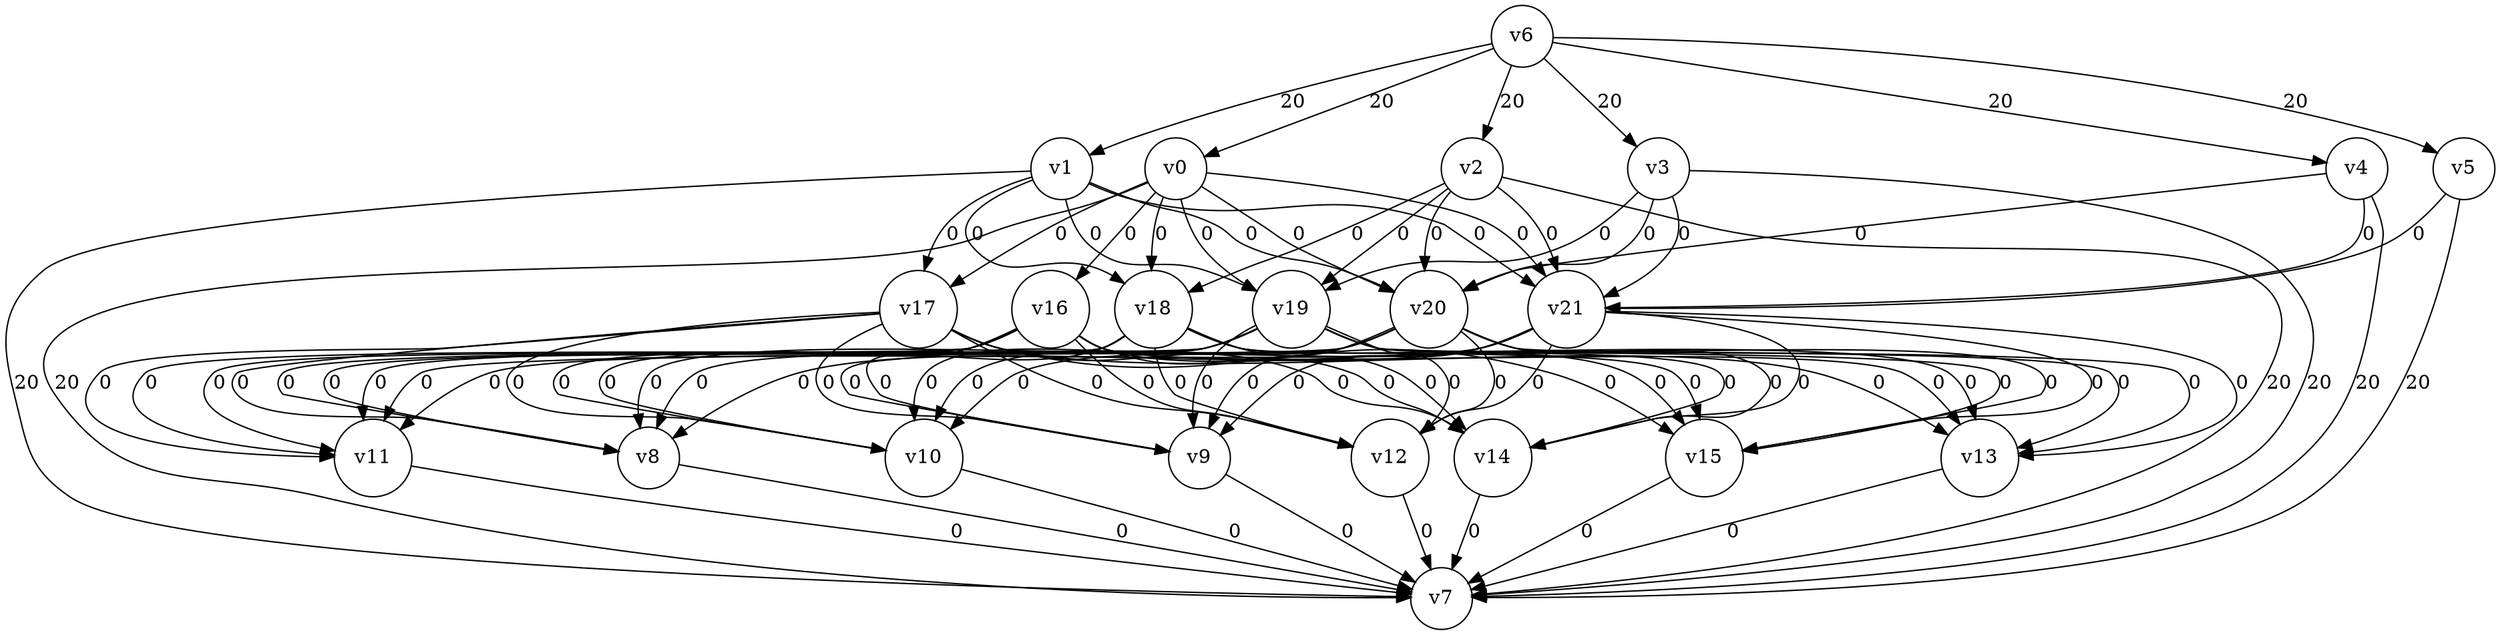 digraph
{
	node [shape=circle, label="v0"] 0;
	node [shape=circle, label="v1"] 1;
	node [shape=circle, label="v2"] 2;
	node [shape=circle, label="v3"] 3;
	node [shape=circle, label="v4"] 4;
	node [shape=circle, label="v5"] 5;
	node [shape=circle, label="v6"] 6;
	node [shape=circle, label="v7"] 7;
	node [shape=circle, label="v8"] 8;
	node [shape=circle, label="v9"] 9;
	node [shape=circle, label="v10"] 10;
	node [shape=circle, label="v11"] 11;
	node [shape=circle, label="v12"] 12;
	node [shape=circle, label="v13"] 13;
	node [shape=circle, label="v14"] 14;
	node [shape=circle, label="v15"] 15;
	node [shape=circle, label="v16"] 16;
	node [shape=circle, label="v17"] 17;
	node [shape=circle, label="v18"] 18;
	node [shape=circle, label="v19"] 19;
	node [shape=circle, label="v20"] 20;
	node [shape=circle, label="v21"] 21;
	0 -> 7 [label="20"]
	0 -> 16 [label="0"]
	0 -> 17 [label="0"]
	0 -> 18 [label="0"]
	0 -> 19 [label="0"]
	0 -> 20 [label="0"]
	0 -> 21 [label="0"]
	1 -> 7 [label="20"]
	1 -> 17 [label="0"]
	1 -> 18 [label="0"]
	1 -> 19 [label="0"]
	1 -> 20 [label="0"]
	1 -> 21 [label="0"]
	2 -> 7 [label="20"]
	2 -> 18 [label="0"]
	2 -> 19 [label="0"]
	2 -> 20 [label="0"]
	2 -> 21 [label="0"]
	3 -> 7 [label="20"]
	3 -> 19 [label="0"]
	3 -> 20 [label="0"]
	3 -> 21 [label="0"]
	4 -> 7 [label="20"]
	4 -> 20 [label="0"]
	4 -> 21 [label="0"]
	5 -> 7 [label="20"]
	5 -> 21 [label="0"]
	6 -> 0 [label="20"]
	6 -> 1 [label="20"]
	6 -> 2 [label="20"]
	6 -> 3 [label="20"]
	6 -> 4 [label="20"]
	6 -> 5 [label="20"]
	8 -> 7 [label="0"]
	9 -> 7 [label="0"]
	10 -> 7 [label="0"]
	11 -> 7 [label="0"]
	12 -> 7 [label="0"]
	13 -> 7 [label="0"]
	14 -> 7 [label="0"]
	15 -> 7 [label="0"]
	16 -> 8 [label="0"]
	16 -> 9 [label="0"]
	16 -> 10 [label="0"]
	16 -> 11 [label="0"]
	16 -> 12 [label="0"]
	16 -> 13 [label="0"]
	16 -> 14 [label="0"]
	16 -> 15 [label="0"]
	17 -> 8 [label="0"]
	17 -> 9 [label="0"]
	17 -> 10 [label="0"]
	17 -> 11 [label="0"]
	17 -> 12 [label="0"]
	17 -> 13 [label="0"]
	17 -> 14 [label="0"]
	17 -> 15 [label="0"]
	18 -> 8 [label="0"]
	18 -> 9 [label="0"]
	18 -> 10 [label="0"]
	18 -> 11 [label="0"]
	18 -> 12 [label="0"]
	18 -> 13 [label="0"]
	18 -> 14 [label="0"]
	18 -> 15 [label="0"]
	19 -> 8 [label="0"]
	19 -> 9 [label="0"]
	19 -> 10 [label="0"]
	19 -> 11 [label="0"]
	19 -> 12 [label="0"]
	19 -> 13 [label="0"]
	19 -> 14 [label="0"]
	19 -> 15 [label="0"]
	20 -> 8 [label="0"]
	20 -> 9 [label="0"]
	20 -> 10 [label="0"]
	20 -> 11 [label="0"]
	20 -> 12 [label="0"]
	20 -> 13 [label="0"]
	20 -> 14 [label="0"]
	20 -> 15 [label="0"]
	21 -> 8 [label="0"]
	21 -> 9 [label="0"]
	21 -> 10 [label="0"]
	21 -> 11 [label="0"]
	21 -> 12 [label="0"]
	21 -> 13 [label="0"]
	21 -> 14 [label="0"]
	21 -> 15 [label="0"]
}
